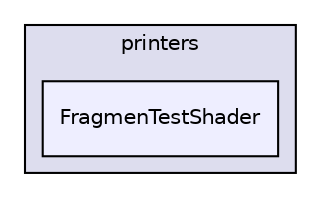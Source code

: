 digraph "shaderComp/printers/FragmenTestShader" {
  compound=true
  node [ fontsize="10", fontname="Helvetica"];
  edge [ labelfontsize="10", labelfontname="Helvetica"];
  subgraph clusterdir_a47a5d8024a38fa8c6b3c4779bbadced {
    graph [ bgcolor="#ddddee", pencolor="black", label="printers" fontname="Helvetica", fontsize="10", URL="dir_a47a5d8024a38fa8c6b3c4779bbadced.html"]
  dir_0786a57850b567f3c3ba770fca475f94 [shape=box, label="FragmenTestShader", style="filled", fillcolor="#eeeeff", pencolor="black", URL="dir_0786a57850b567f3c3ba770fca475f94.html"];
  }
}
